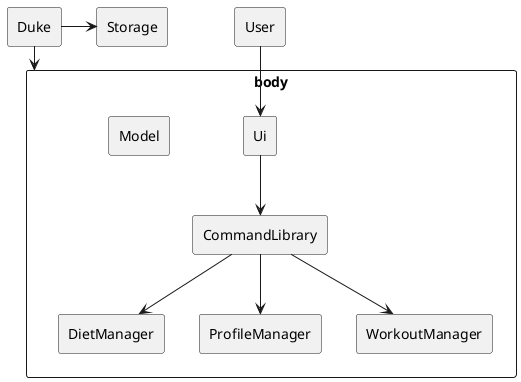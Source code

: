 @startuml
rectangle "User" {
}

rectangle  "body" {
rectangle "Ui"
rectangle "CommandLibrary"
rectangle "Model"
rectangle "DietManager"
rectangle "ProfileManager"
rectangle "WorkoutManager"
}

Ui --> CommandLibrary
CommandLibrary -down-> ProfileManager
CommandLibrary -down-> DietManager
CommandLibrary -down-> WorkoutManager

rectangle "Storage" {
}
rectangle "Duke" {
}
User -down-> Ui
Duke -> Storage
Duke -down->  body
@enduml